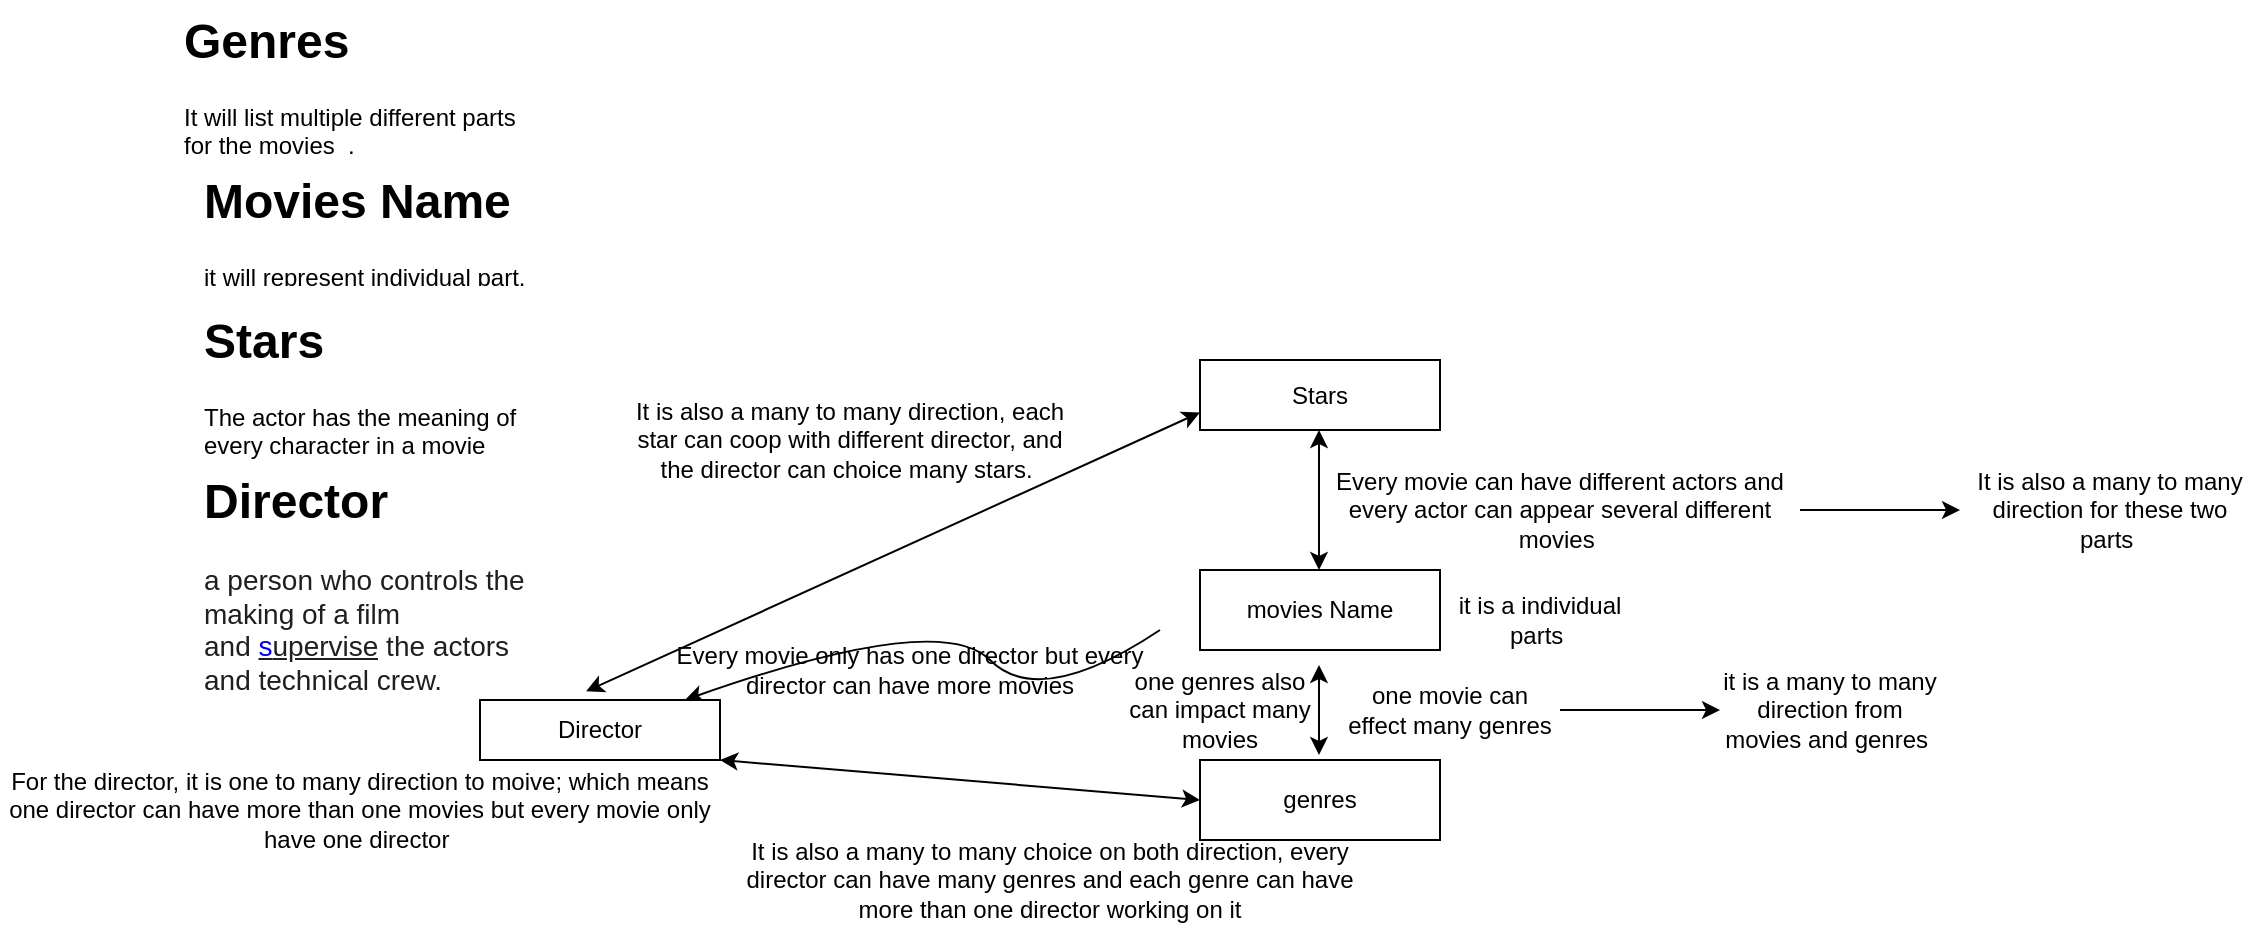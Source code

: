 <mxfile version="24.8.4">
  <diagram name="Page-1" id="IgM-g6vmIYDLoh1PL_ix">
    <mxGraphModel dx="2071" dy="1859" grid="1" gridSize="10" guides="1" tooltips="1" connect="1" arrows="1" fold="1" page="1" pageScale="1" pageWidth="850" pageHeight="1100" math="0" shadow="0">
      <root>
        <mxCell id="0" />
        <mxCell id="1" parent="0" />
        <mxCell id="45WThXLMzWErZt7Nvfy4-3" value="movies Name" style="rounded=0;whiteSpace=wrap;html=1;" vertex="1" parent="1">
          <mxGeometry x="320" y="185" width="120" height="40" as="geometry" />
        </mxCell>
        <mxCell id="45WThXLMzWErZt7Nvfy4-5" value="it is a individual parts&amp;nbsp;" style="text;html=1;align=center;verticalAlign=middle;whiteSpace=wrap;rounded=0;" vertex="1" parent="1">
          <mxGeometry x="440" y="195" width="100" height="30" as="geometry" />
        </mxCell>
        <mxCell id="45WThXLMzWErZt7Nvfy4-17" value="" style="edgeStyle=orthogonalEdgeStyle;rounded=0;orthogonalLoop=1;jettySize=auto;html=1;" edge="1" parent="1" source="45WThXLMzWErZt7Nvfy4-8" target="45WThXLMzWErZt7Nvfy4-16">
          <mxGeometry relative="1" as="geometry" />
        </mxCell>
        <mxCell id="45WThXLMzWErZt7Nvfy4-8" value="one movie can effect many genres" style="text;html=1;align=center;verticalAlign=middle;whiteSpace=wrap;rounded=0;" vertex="1" parent="1">
          <mxGeometry x="390" y="240" width="110" height="30" as="geometry" />
        </mxCell>
        <mxCell id="45WThXLMzWErZt7Nvfy4-9" value="genres" style="rounded=0;whiteSpace=wrap;html=1;" vertex="1" parent="1">
          <mxGeometry x="320" y="280" width="120" height="40" as="geometry" />
        </mxCell>
        <mxCell id="45WThXLMzWErZt7Nvfy4-10" value="" style="endArrow=classic;startArrow=classic;html=1;rounded=0;" edge="1" parent="1">
          <mxGeometry width="50" height="50" relative="1" as="geometry">
            <mxPoint x="379.5" y="277.5" as="sourcePoint" />
            <mxPoint x="379.5" y="232.5" as="targetPoint" />
            <Array as="points">
              <mxPoint x="379.5" y="262.5" />
            </Array>
          </mxGeometry>
        </mxCell>
        <mxCell id="45WThXLMzWErZt7Nvfy4-12" value="&lt;h1 style=&quot;margin-top: 0px;&quot;&gt;Movies Name&lt;/h1&gt;&lt;p&gt;it will represent individual part.&lt;/p&gt;" style="text;html=1;whiteSpace=wrap;overflow=hidden;rounded=0;" vertex="1" parent="1">
          <mxGeometry x="-180" y="-20" width="180" height="60" as="geometry" />
        </mxCell>
        <mxCell id="45WThXLMzWErZt7Nvfy4-13" value="&lt;h1 style=&quot;margin-top: 0px;&quot;&gt;Genres&amp;nbsp;&lt;/h1&gt;&lt;p&gt;It will list multiple different parts for the movies&amp;nbsp; .&lt;/p&gt;" style="text;html=1;whiteSpace=wrap;overflow=hidden;rounded=0;" vertex="1" parent="1">
          <mxGeometry x="-190" y="-100" width="180" height="80" as="geometry" />
        </mxCell>
        <mxCell id="45WThXLMzWErZt7Nvfy4-16" value="it is a many to many direction from movies and genres&amp;nbsp;" style="text;html=1;align=center;verticalAlign=middle;whiteSpace=wrap;rounded=0;" vertex="1" parent="1">
          <mxGeometry x="580" y="240" width="110" height="30" as="geometry" />
        </mxCell>
        <mxCell id="45WThXLMzWErZt7Nvfy4-18" value="Stars" style="whiteSpace=wrap;html=1;rounded=0;" vertex="1" parent="1">
          <mxGeometry x="320" y="80" width="120" height="35" as="geometry" />
        </mxCell>
        <mxCell id="45WThXLMzWErZt7Nvfy4-20" value="" style="endArrow=classic;startArrow=classic;html=1;rounded=0;" edge="1" parent="1">
          <mxGeometry width="50" height="50" relative="1" as="geometry">
            <mxPoint x="379.5" y="185" as="sourcePoint" />
            <mxPoint x="379.5" y="115" as="targetPoint" />
          </mxGeometry>
        </mxCell>
        <mxCell id="45WThXLMzWErZt7Nvfy4-21" value="&lt;h1 style=&quot;margin-top: 0px;&quot;&gt;Stars&lt;/h1&gt;&lt;p&gt;The actor has the meaning of every character in a movie&amp;nbsp;&lt;/p&gt;" style="text;html=1;whiteSpace=wrap;overflow=hidden;rounded=0;" vertex="1" parent="1">
          <mxGeometry x="-180" y="50" width="180" height="90" as="geometry" />
        </mxCell>
        <mxCell id="45WThXLMzWErZt7Nvfy4-24" value="" style="edgeStyle=orthogonalEdgeStyle;rounded=0;orthogonalLoop=1;jettySize=auto;html=1;" edge="1" parent="1" source="45WThXLMzWErZt7Nvfy4-22" target="45WThXLMzWErZt7Nvfy4-23">
          <mxGeometry relative="1" as="geometry" />
        </mxCell>
        <mxCell id="45WThXLMzWErZt7Nvfy4-22" value="Every movie can have different actors and every actor can appear several different movies&amp;nbsp;" style="text;html=1;align=center;verticalAlign=middle;whiteSpace=wrap;rounded=0;" vertex="1" parent="1">
          <mxGeometry x="380" y="140" width="240" height="30" as="geometry" />
        </mxCell>
        <mxCell id="45WThXLMzWErZt7Nvfy4-23" value="It is also a many to many direction for these two parts&amp;nbsp;" style="text;html=1;align=center;verticalAlign=middle;whiteSpace=wrap;rounded=0;" vertex="1" parent="1">
          <mxGeometry x="700" y="140" width="150" height="30" as="geometry" />
        </mxCell>
        <mxCell id="45WThXLMzWErZt7Nvfy4-27" value="" style="curved=1;endArrow=classic;html=1;rounded=0;" edge="1" parent="1" target="45WThXLMzWErZt7Nvfy4-28">
          <mxGeometry width="50" height="50" relative="1" as="geometry">
            <mxPoint x="300" y="215" as="sourcePoint" />
            <mxPoint x="90" y="280" as="targetPoint" />
            <Array as="points">
              <mxPoint x="240" y="255" />
              <mxPoint x="190" y="205" />
            </Array>
          </mxGeometry>
        </mxCell>
        <mxCell id="45WThXLMzWErZt7Nvfy4-28" value="Director" style="rounded=0;whiteSpace=wrap;html=1;" vertex="1" parent="1">
          <mxGeometry x="-40" y="250" width="120" height="30" as="geometry" />
        </mxCell>
        <mxCell id="45WThXLMzWErZt7Nvfy4-30" value="&lt;h1 style=&quot;margin-top: 0px;&quot;&gt;Director&amp;nbsp;&lt;/h1&gt;&lt;p&gt;&lt;span style=&quot;color: rgb(31, 31, 31); font-family: Arial, sans-serif; font-size: 14px; background-color: rgb(255, 255, 255);&quot;&gt;a person who controls the making of a film and&amp;nbsp;&lt;/span&gt;&lt;span style=&quot;text-decoration-line: underline; color: rgb(31, 31, 31); font-family: Arial, sans-serif; font-size: 14px; background-color: rgb(255, 255, 255);&quot; class=&quot;AraNOb&quot;&gt;&lt;a style=&quot;text-decoration-line: none; -webkit-tap-highlight-color: rgba(0, 0, 0, 0.1); outline: 0px;&quot; tabindex=&quot;0&quot; href=&quot;https://www.google.com/search?sca_esv=c263faa809bdb49e&amp;amp;q=supervises&amp;amp;si=ACC90nz-2feRzoY4yuySkO-aQE81Bdu-kAJHBerNVGxaVavxmHUrM5RgS4-ewUaBLgkwtS0lTe9pnEhPxvUlROej--4n4Zqwz2behGTEW2byayF-sKO4A9E%3D&amp;amp;expnd=1&amp;amp;sa=X&amp;amp;sqi=2&amp;amp;ved=2ahUKEwj3tuXT4ciJAxWgIzQIHTu4IuQQyecJegQIMhAP&quot; class=&quot;rMNQNe&quot;&gt;s&lt;/a&gt;upervise&lt;/span&gt;&lt;span style=&quot;color: rgb(31, 31, 31); font-family: Arial, sans-serif; font-size: 14px; background-color: rgb(255, 255, 255);&quot;&gt;&amp;nbsp;the actors and technical crew.&lt;/span&gt;&lt;/p&gt;" style="text;html=1;whiteSpace=wrap;overflow=hidden;rounded=0;" vertex="1" parent="1">
          <mxGeometry x="-180" y="130" width="180" height="120" as="geometry" />
        </mxCell>
        <mxCell id="45WThXLMzWErZt7Nvfy4-31" value="Every movie only has one director but every director can have more movies" style="text;html=1;align=center;verticalAlign=middle;whiteSpace=wrap;rounded=0;" vertex="1" parent="1">
          <mxGeometry x="50" y="220" width="250" height="30" as="geometry" />
        </mxCell>
        <mxCell id="45WThXLMzWErZt7Nvfy4-32" value="For the director, it is one to many direction to moive; which means one director can have more than one movies but every movie only have one director&amp;nbsp;" style="text;html=1;align=center;verticalAlign=middle;whiteSpace=wrap;rounded=0;" vertex="1" parent="1">
          <mxGeometry x="-280" y="290" width="360" height="30" as="geometry" />
        </mxCell>
        <mxCell id="45WThXLMzWErZt7Nvfy4-35" value="" style="endArrow=classic;startArrow=classic;html=1;rounded=0;entryX=0;entryY=0.75;entryDx=0;entryDy=0;exitX=0.442;exitY=-0.144;exitDx=0;exitDy=0;exitPerimeter=0;" edge="1" parent="1" source="45WThXLMzWErZt7Nvfy4-28" target="45WThXLMzWErZt7Nvfy4-18">
          <mxGeometry width="50" height="50" relative="1" as="geometry">
            <mxPoint x="100" y="190" as="sourcePoint" />
            <mxPoint x="330" y="210" as="targetPoint" />
          </mxGeometry>
        </mxCell>
        <mxCell id="45WThXLMzWErZt7Nvfy4-36" value="It is also a many to many direction, each star can coop with different director, and the director can choice many stars.&amp;nbsp;" style="text;html=1;align=center;verticalAlign=middle;whiteSpace=wrap;rounded=0;" vertex="1" parent="1">
          <mxGeometry x="30" y="100" width="230" height="40" as="geometry" />
        </mxCell>
        <mxCell id="45WThXLMzWErZt7Nvfy4-38" value="" style="endArrow=classic;startArrow=classic;html=1;rounded=0;" edge="1" parent="1" target="45WThXLMzWErZt7Nvfy4-11">
          <mxGeometry width="50" height="50" relative="1" as="geometry">
            <mxPoint x="280" y="260" as="sourcePoint" />
            <mxPoint x="330" y="210" as="targetPoint" />
          </mxGeometry>
        </mxCell>
        <mxCell id="45WThXLMzWErZt7Nvfy4-11" value="one genres also can impact many movies" style="text;html=1;align=center;verticalAlign=middle;whiteSpace=wrap;rounded=0;" vertex="1" parent="1">
          <mxGeometry x="280" y="240" width="100" height="30" as="geometry" />
        </mxCell>
        <mxCell id="45WThXLMzWErZt7Nvfy4-41" value="" style="endArrow=classic;startArrow=classic;html=1;rounded=0;exitX=1;exitY=1;exitDx=0;exitDy=0;entryX=0;entryY=0.5;entryDx=0;entryDy=0;" edge="1" parent="1" source="45WThXLMzWErZt7Nvfy4-28" target="45WThXLMzWErZt7Nvfy4-9">
          <mxGeometry width="50" height="50" relative="1" as="geometry">
            <mxPoint x="130" y="460" as="sourcePoint" />
            <mxPoint x="180" y="410" as="targetPoint" />
          </mxGeometry>
        </mxCell>
        <mxCell id="45WThXLMzWErZt7Nvfy4-42" value="It is also a many to many choice on both direction, every director can have many genres and each genre can have more than one director working on it" style="text;html=1;align=center;verticalAlign=middle;whiteSpace=wrap;rounded=0;" vertex="1" parent="1">
          <mxGeometry x="80" y="320" width="330" height="40" as="geometry" />
        </mxCell>
      </root>
    </mxGraphModel>
  </diagram>
</mxfile>
